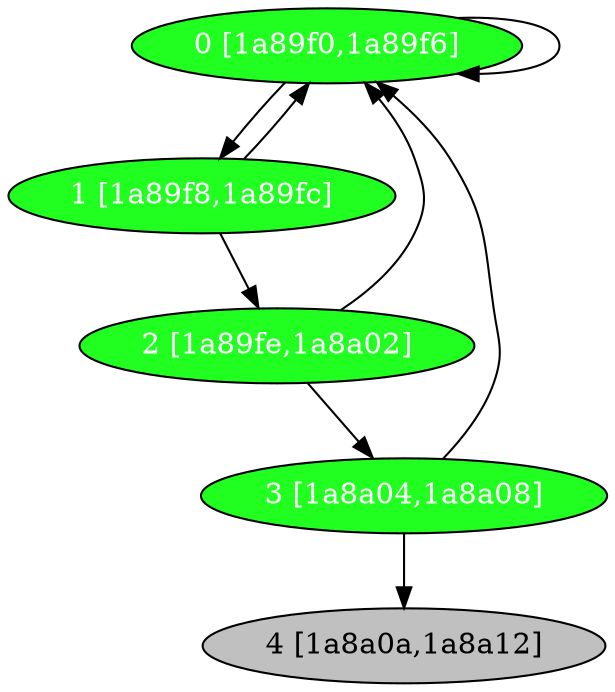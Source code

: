 diGraph libnss3{
	libnss3_0  [style=filled fillcolor="#20FF20" fontcolor="#ffffff" shape=oval label="0 [1a89f0,1a89f6]"]
	libnss3_1  [style=filled fillcolor="#20FF20" fontcolor="#ffffff" shape=oval label="1 [1a89f8,1a89fc]"]
	libnss3_2  [style=filled fillcolor="#20FF20" fontcolor="#ffffff" shape=oval label="2 [1a89fe,1a8a02]"]
	libnss3_3  [style=filled fillcolor="#20FF20" fontcolor="#ffffff" shape=oval label="3 [1a8a04,1a8a08]"]
	libnss3_4  [style=filled fillcolor="#C0C0C0" fontcolor="#000000" shape=oval label="4 [1a8a0a,1a8a12]"]

	libnss3_0 -> libnss3_0
	libnss3_0 -> libnss3_1
	libnss3_1 -> libnss3_0
	libnss3_1 -> libnss3_2
	libnss3_2 -> libnss3_0
	libnss3_2 -> libnss3_3
	libnss3_3 -> libnss3_0
	libnss3_3 -> libnss3_4
}